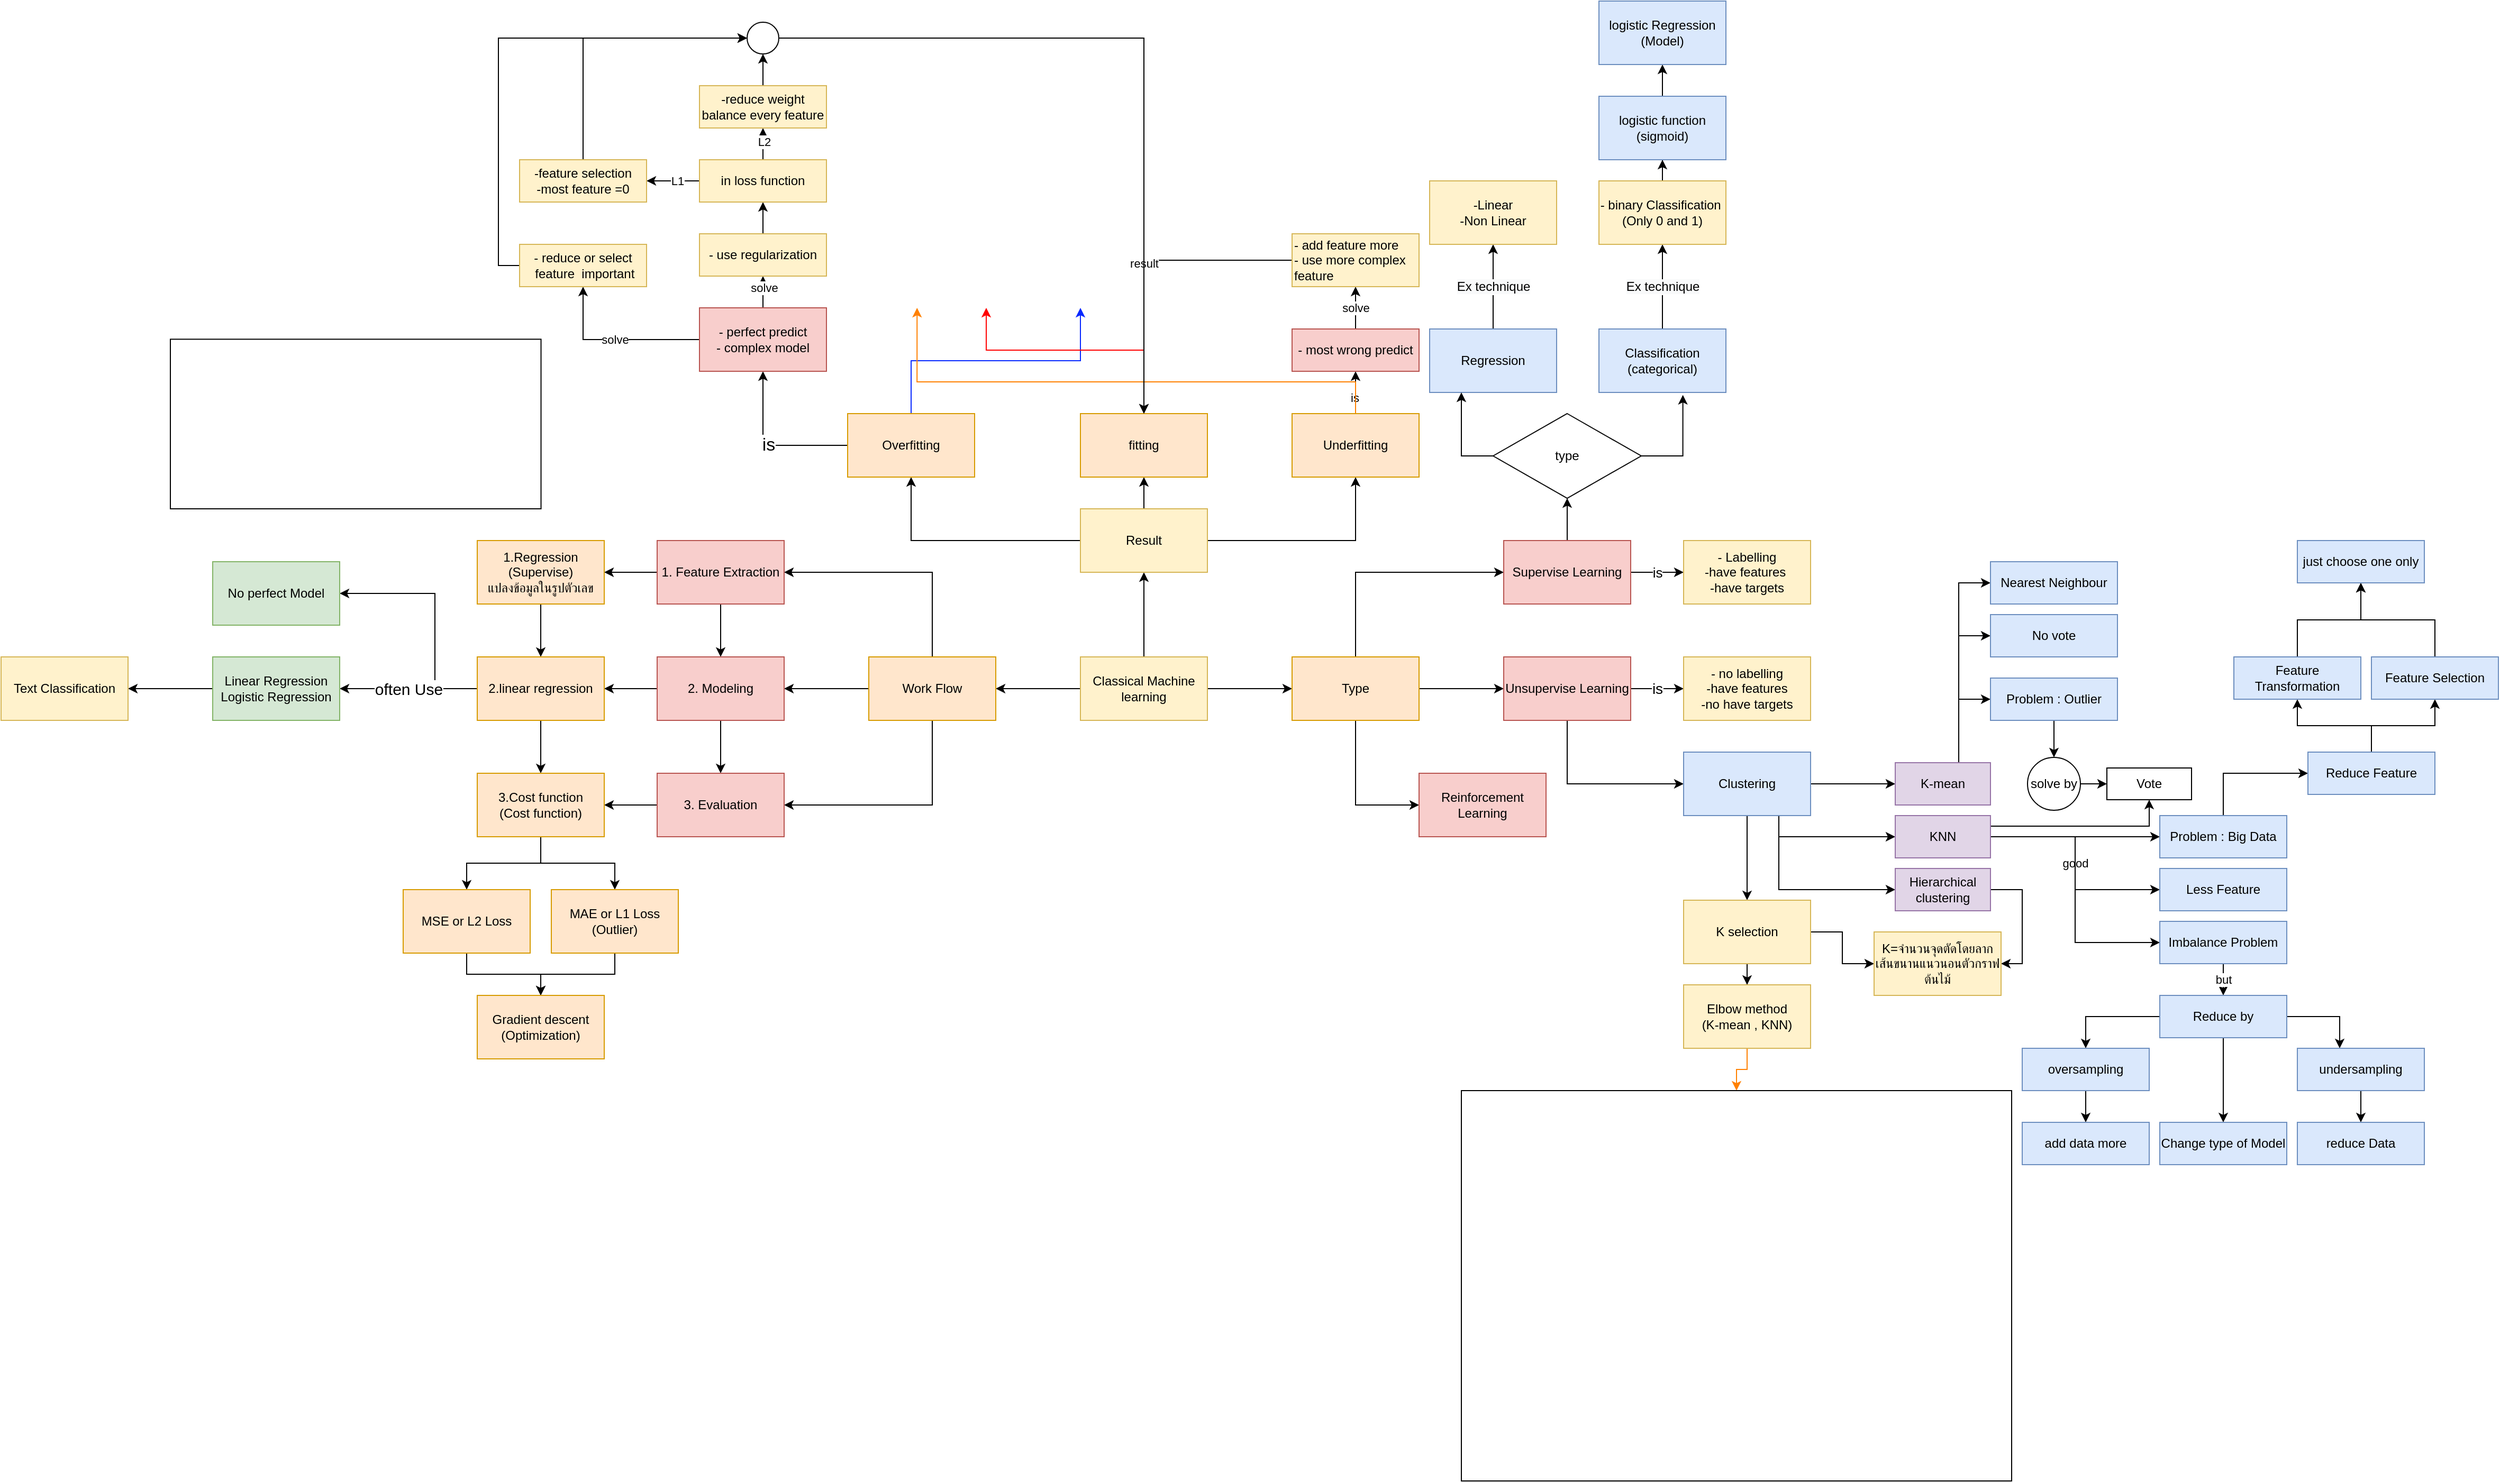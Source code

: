 <mxfile version="13.9.2" type="github">
  <diagram id="u7vMfmhDxUpjMfZTF0d0" name="Page-1">
    <mxGraphModel dx="3398" dy="2330" grid="1" gridSize="10" guides="1" tooltips="1" connect="1" arrows="1" fold="1" page="1" pageScale="1" pageWidth="850" pageHeight="1100" math="0" shadow="0">
      <root>
        <mxCell id="0" />
        <mxCell id="1" parent="0" />
        <mxCell id="d75JqOyk75VXoO-1uGtl-3" value="" style="edgeStyle=orthogonalEdgeStyle;rounded=0;orthogonalLoop=1;jettySize=auto;html=1;" parent="1" source="d75JqOyk75VXoO-1uGtl-1" target="d75JqOyk75VXoO-1uGtl-2" edge="1">
          <mxGeometry relative="1" as="geometry" />
        </mxCell>
        <mxCell id="d75JqOyk75VXoO-1uGtl-12" value="" style="edgeStyle=orthogonalEdgeStyle;rounded=0;orthogonalLoop=1;jettySize=auto;html=1;" parent="1" source="d75JqOyk75VXoO-1uGtl-1" target="d75JqOyk75VXoO-1uGtl-11" edge="1">
          <mxGeometry relative="1" as="geometry" />
        </mxCell>
        <mxCell id="d75JqOyk75VXoO-1uGtl-41" value="" style="edgeStyle=orthogonalEdgeStyle;rounded=0;orthogonalLoop=1;jettySize=auto;html=1;" parent="1" source="d75JqOyk75VXoO-1uGtl-1" target="d75JqOyk75VXoO-1uGtl-40" edge="1">
          <mxGeometry relative="1" as="geometry" />
        </mxCell>
        <mxCell id="d75JqOyk75VXoO-1uGtl-1" value="Classical Machine&lt;br&gt;learning" style="rounded=0;whiteSpace=wrap;html=1;fillColor=#fff2cc;strokeColor=#d6b656;" parent="1" vertex="1">
          <mxGeometry x="360" y="220" width="120" height="60" as="geometry" />
        </mxCell>
        <mxCell id="d75JqOyk75VXoO-1uGtl-5" value="" style="edgeStyle=orthogonalEdgeStyle;rounded=0;orthogonalLoop=1;jettySize=auto;html=1;" parent="1" source="d75JqOyk75VXoO-1uGtl-2" target="d75JqOyk75VXoO-1uGtl-4" edge="1">
          <mxGeometry relative="1" as="geometry">
            <Array as="points">
              <mxPoint x="620" y="140" />
            </Array>
          </mxGeometry>
        </mxCell>
        <mxCell id="d75JqOyk75VXoO-1uGtl-7" value="" style="edgeStyle=orthogonalEdgeStyle;rounded=0;orthogonalLoop=1;jettySize=auto;html=1;" parent="1" source="d75JqOyk75VXoO-1uGtl-2" target="d75JqOyk75VXoO-1uGtl-6" edge="1">
          <mxGeometry relative="1" as="geometry" />
        </mxCell>
        <mxCell id="d75JqOyk75VXoO-1uGtl-10" value="" style="edgeStyle=orthogonalEdgeStyle;rounded=0;orthogonalLoop=1;jettySize=auto;html=1;" parent="1" source="d75JqOyk75VXoO-1uGtl-2" target="d75JqOyk75VXoO-1uGtl-9" edge="1">
          <mxGeometry relative="1" as="geometry">
            <Array as="points">
              <mxPoint x="620" y="360" />
            </Array>
          </mxGeometry>
        </mxCell>
        <mxCell id="d75JqOyk75VXoO-1uGtl-2" value="Type" style="whiteSpace=wrap;html=1;rounded=0;fillColor=#ffe6cc;strokeColor=#d79b00;" parent="1" vertex="1">
          <mxGeometry x="560" y="220" width="120" height="60" as="geometry" />
        </mxCell>
        <mxCell id="d75JqOyk75VXoO-1uGtl-88" value="&lt;font style=&quot;font-size: 13px&quot;&gt;is&lt;/font&gt;" style="edgeStyle=orthogonalEdgeStyle;rounded=0;jumpSize=13;orthogonalLoop=1;jettySize=auto;html=1;" parent="1" source="d75JqOyk75VXoO-1uGtl-4" target="d75JqOyk75VXoO-1uGtl-87" edge="1">
          <mxGeometry relative="1" as="geometry" />
        </mxCell>
        <mxCell id="d75JqOyk75VXoO-1uGtl-101" value="" style="edgeStyle=orthogonalEdgeStyle;rounded=0;jumpSize=13;orthogonalLoop=1;jettySize=auto;html=1;" parent="1" source="d75JqOyk75VXoO-1uGtl-4" target="d75JqOyk75VXoO-1uGtl-100" edge="1">
          <mxGeometry relative="1" as="geometry" />
        </mxCell>
        <mxCell id="d75JqOyk75VXoO-1uGtl-4" value="Supervise Learning" style="whiteSpace=wrap;html=1;rounded=0;fillColor=#f8cecc;strokeColor=#b85450;" parent="1" vertex="1">
          <mxGeometry x="760" y="110" width="120" height="60" as="geometry" />
        </mxCell>
        <mxCell id="d75JqOyk75VXoO-1uGtl-90" value="&lt;font style=&quot;font-size: 14px&quot;&gt;is&lt;/font&gt;" style="edgeStyle=orthogonalEdgeStyle;rounded=0;jumpSize=13;orthogonalLoop=1;jettySize=auto;html=1;" parent="1" source="d75JqOyk75VXoO-1uGtl-6" target="d75JqOyk75VXoO-1uGtl-89" edge="1">
          <mxGeometry relative="1" as="geometry" />
        </mxCell>
        <mxCell id="HByZPsAXWkC0RNmv9mqs-2" value="" style="edgeStyle=orthogonalEdgeStyle;rounded=0;orthogonalLoop=1;jettySize=auto;html=1;entryX=0;entryY=0.5;entryDx=0;entryDy=0;" edge="1" parent="1" source="d75JqOyk75VXoO-1uGtl-6" target="HByZPsAXWkC0RNmv9mqs-1">
          <mxGeometry relative="1" as="geometry">
            <Array as="points">
              <mxPoint x="820" y="340" />
            </Array>
          </mxGeometry>
        </mxCell>
        <mxCell id="d75JqOyk75VXoO-1uGtl-6" value="Unsupervise Learning" style="whiteSpace=wrap;html=1;rounded=0;fillColor=#f8cecc;strokeColor=#b85450;" parent="1" vertex="1">
          <mxGeometry x="760" y="220" width="120" height="60" as="geometry" />
        </mxCell>
        <mxCell id="d75JqOyk75VXoO-1uGtl-9" value="Reinforcement&lt;br&gt;Learning" style="whiteSpace=wrap;html=1;rounded=0;fillColor=#f8cecc;strokeColor=#b85450;" parent="1" vertex="1">
          <mxGeometry x="680" y="330" width="120" height="60" as="geometry" />
        </mxCell>
        <mxCell id="d75JqOyk75VXoO-1uGtl-14" value="" style="edgeStyle=orthogonalEdgeStyle;rounded=0;orthogonalLoop=1;jettySize=auto;html=1;" parent="1" source="d75JqOyk75VXoO-1uGtl-11" target="d75JqOyk75VXoO-1uGtl-13" edge="1">
          <mxGeometry relative="1" as="geometry">
            <Array as="points">
              <mxPoint x="220" y="140" />
            </Array>
          </mxGeometry>
        </mxCell>
        <mxCell id="d75JqOyk75VXoO-1uGtl-16" value="" style="edgeStyle=orthogonalEdgeStyle;rounded=0;orthogonalLoop=1;jettySize=auto;html=1;" parent="1" source="d75JqOyk75VXoO-1uGtl-11" target="d75JqOyk75VXoO-1uGtl-15" edge="1">
          <mxGeometry relative="1" as="geometry">
            <Array as="points">
              <mxPoint x="160" y="250" />
            </Array>
          </mxGeometry>
        </mxCell>
        <mxCell id="d75JqOyk75VXoO-1uGtl-18" value="" style="edgeStyle=orthogonalEdgeStyle;rounded=0;orthogonalLoop=1;jettySize=auto;html=1;" parent="1" source="d75JqOyk75VXoO-1uGtl-11" target="d75JqOyk75VXoO-1uGtl-17" edge="1">
          <mxGeometry relative="1" as="geometry">
            <Array as="points">
              <mxPoint x="220" y="360" />
            </Array>
          </mxGeometry>
        </mxCell>
        <mxCell id="d75JqOyk75VXoO-1uGtl-11" value="Work Flow" style="rounded=0;whiteSpace=wrap;html=1;fillColor=#ffe6cc;strokeColor=#d79b00;" parent="1" vertex="1">
          <mxGeometry x="160" y="220" width="120" height="60" as="geometry" />
        </mxCell>
        <mxCell id="d75JqOyk75VXoO-1uGtl-19" style="edgeStyle=orthogonalEdgeStyle;rounded=0;orthogonalLoop=1;jettySize=auto;html=1;exitX=0.5;exitY=1;exitDx=0;exitDy=0;" parent="1" source="d75JqOyk75VXoO-1uGtl-13" target="d75JqOyk75VXoO-1uGtl-15" edge="1">
          <mxGeometry relative="1" as="geometry" />
        </mxCell>
        <mxCell id="d75JqOyk75VXoO-1uGtl-22" value="" style="edgeStyle=orthogonalEdgeStyle;rounded=0;orthogonalLoop=1;jettySize=auto;html=1;" parent="1" source="d75JqOyk75VXoO-1uGtl-13" target="d75JqOyk75VXoO-1uGtl-21" edge="1">
          <mxGeometry relative="1" as="geometry" />
        </mxCell>
        <mxCell id="d75JqOyk75VXoO-1uGtl-13" value="1. Feature Extraction" style="rounded=0;whiteSpace=wrap;html=1;fillColor=#f8cecc;strokeColor=#b85450;" parent="1" vertex="1">
          <mxGeometry x="-40" y="110" width="120" height="60" as="geometry" />
        </mxCell>
        <mxCell id="d75JqOyk75VXoO-1uGtl-20" style="edgeStyle=orthogonalEdgeStyle;rounded=0;orthogonalLoop=1;jettySize=auto;html=1;entryX=0.5;entryY=0;entryDx=0;entryDy=0;" parent="1" source="d75JqOyk75VXoO-1uGtl-15" target="d75JqOyk75VXoO-1uGtl-17" edge="1">
          <mxGeometry relative="1" as="geometry" />
        </mxCell>
        <mxCell id="d75JqOyk75VXoO-1uGtl-30" style="edgeStyle=orthogonalEdgeStyle;rounded=0;orthogonalLoop=1;jettySize=auto;html=1;" parent="1" source="d75JqOyk75VXoO-1uGtl-15" target="d75JqOyk75VXoO-1uGtl-23" edge="1">
          <mxGeometry relative="1" as="geometry" />
        </mxCell>
        <mxCell id="d75JqOyk75VXoO-1uGtl-15" value="2. Modeling" style="rounded=0;whiteSpace=wrap;html=1;fillColor=#f8cecc;strokeColor=#b85450;" parent="1" vertex="1">
          <mxGeometry x="-40" y="220" width="120" height="60" as="geometry" />
        </mxCell>
        <mxCell id="d75JqOyk75VXoO-1uGtl-31" value="" style="edgeStyle=orthogonalEdgeStyle;rounded=0;orthogonalLoop=1;jettySize=auto;html=1;" parent="1" source="d75JqOyk75VXoO-1uGtl-17" target="d75JqOyk75VXoO-1uGtl-28" edge="1">
          <mxGeometry relative="1" as="geometry" />
        </mxCell>
        <mxCell id="d75JqOyk75VXoO-1uGtl-17" value="3. Evaluation" style="rounded=0;whiteSpace=wrap;html=1;fillColor=#f8cecc;strokeColor=#b85450;" parent="1" vertex="1">
          <mxGeometry x="-40" y="330" width="120" height="60" as="geometry" />
        </mxCell>
        <mxCell id="d75JqOyk75VXoO-1uGtl-24" value="" style="edgeStyle=orthogonalEdgeStyle;rounded=0;orthogonalLoop=1;jettySize=auto;html=1;" parent="1" source="d75JqOyk75VXoO-1uGtl-21" target="d75JqOyk75VXoO-1uGtl-23" edge="1">
          <mxGeometry relative="1" as="geometry" />
        </mxCell>
        <mxCell id="d75JqOyk75VXoO-1uGtl-21" value="1.Regression&lt;br&gt;(Supervise)&lt;br&gt;แปลงข้อมูลในรูปตัวเลข" style="rounded=0;whiteSpace=wrap;html=1;fillColor=#ffe6cc;strokeColor=#d79b00;" parent="1" vertex="1">
          <mxGeometry x="-210" y="110" width="120" height="60" as="geometry" />
        </mxCell>
        <mxCell id="d75JqOyk75VXoO-1uGtl-32" value="" style="edgeStyle=orthogonalEdgeStyle;rounded=0;orthogonalLoop=1;jettySize=auto;html=1;" parent="1" source="d75JqOyk75VXoO-1uGtl-23" target="d75JqOyk75VXoO-1uGtl-28" edge="1">
          <mxGeometry relative="1" as="geometry" />
        </mxCell>
        <mxCell id="HByZPsAXWkC0RNmv9mqs-50" value="" style="edgeStyle=orthogonalEdgeStyle;rounded=0;orthogonalLoop=1;jettySize=auto;html=1;entryX=1;entryY=0.5;entryDx=0;entryDy=0;" edge="1" parent="1" source="d75JqOyk75VXoO-1uGtl-23" target="HByZPsAXWkC0RNmv9mqs-49">
          <mxGeometry relative="1" as="geometry">
            <Array as="points">
              <mxPoint x="-250" y="250" />
              <mxPoint x="-250" y="160" />
            </Array>
          </mxGeometry>
        </mxCell>
        <mxCell id="HByZPsAXWkC0RNmv9mqs-52" value="&lt;font style=&quot;font-size: 15px&quot;&gt;often Use&lt;/font&gt;" style="edgeStyle=orthogonalEdgeStyle;rounded=0;orthogonalLoop=1;jettySize=auto;html=1;" edge="1" parent="1" source="d75JqOyk75VXoO-1uGtl-23" target="HByZPsAXWkC0RNmv9mqs-51">
          <mxGeometry relative="1" as="geometry" />
        </mxCell>
        <mxCell id="d75JqOyk75VXoO-1uGtl-23" value="2.linear regression" style="rounded=0;whiteSpace=wrap;html=1;fillColor=#ffe6cc;strokeColor=#d79b00;" parent="1" vertex="1">
          <mxGeometry x="-210" y="220" width="120" height="60" as="geometry" />
        </mxCell>
        <mxCell id="d75JqOyk75VXoO-1uGtl-34" value="" style="edgeStyle=orthogonalEdgeStyle;rounded=0;orthogonalLoop=1;jettySize=auto;html=1;" parent="1" source="d75JqOyk75VXoO-1uGtl-28" target="d75JqOyk75VXoO-1uGtl-33" edge="1">
          <mxGeometry relative="1" as="geometry" />
        </mxCell>
        <mxCell id="d75JqOyk75VXoO-1uGtl-36" value="" style="edgeStyle=orthogonalEdgeStyle;rounded=0;orthogonalLoop=1;jettySize=auto;html=1;" parent="1" source="d75JqOyk75VXoO-1uGtl-28" target="d75JqOyk75VXoO-1uGtl-35" edge="1">
          <mxGeometry relative="1" as="geometry" />
        </mxCell>
        <mxCell id="d75JqOyk75VXoO-1uGtl-28" value="3.Cost function&lt;br&gt;(Cost function)" style="rounded=0;whiteSpace=wrap;html=1;fillColor=#ffe6cc;strokeColor=#d79b00;" parent="1" vertex="1">
          <mxGeometry x="-210" y="330" width="120" height="60" as="geometry" />
        </mxCell>
        <mxCell id="d75JqOyk75VXoO-1uGtl-39" style="edgeStyle=orthogonalEdgeStyle;rounded=0;orthogonalLoop=1;jettySize=auto;html=1;" parent="1" source="d75JqOyk75VXoO-1uGtl-33" target="d75JqOyk75VXoO-1uGtl-37" edge="1">
          <mxGeometry relative="1" as="geometry" />
        </mxCell>
        <mxCell id="d75JqOyk75VXoO-1uGtl-33" value="MSE or L2 Loss" style="rounded=0;whiteSpace=wrap;html=1;fillColor=#ffe6cc;strokeColor=#d79b00;" parent="1" vertex="1">
          <mxGeometry x="-280" y="440" width="120" height="60" as="geometry" />
        </mxCell>
        <mxCell id="d75JqOyk75VXoO-1uGtl-38" value="" style="edgeStyle=orthogonalEdgeStyle;rounded=0;orthogonalLoop=1;jettySize=auto;html=1;" parent="1" source="d75JqOyk75VXoO-1uGtl-35" target="d75JqOyk75VXoO-1uGtl-37" edge="1">
          <mxGeometry relative="1" as="geometry" />
        </mxCell>
        <mxCell id="d75JqOyk75VXoO-1uGtl-35" value="MAE or L1 Loss&lt;br&gt;(Outlier)" style="rounded=0;whiteSpace=wrap;html=1;fillColor=#ffe6cc;strokeColor=#d79b00;" parent="1" vertex="1">
          <mxGeometry x="-140" y="440" width="120" height="60" as="geometry" />
        </mxCell>
        <mxCell id="d75JqOyk75VXoO-1uGtl-37" value="Gradient descent&lt;br&gt;(Optimization)" style="rounded=0;whiteSpace=wrap;html=1;fillColor=#ffe6cc;strokeColor=#d79b00;" parent="1" vertex="1">
          <mxGeometry x="-210" y="540" width="120" height="60" as="geometry" />
        </mxCell>
        <mxCell id="d75JqOyk75VXoO-1uGtl-43" value="" style="edgeStyle=orthogonalEdgeStyle;rounded=0;orthogonalLoop=1;jettySize=auto;html=1;" parent="1" source="d75JqOyk75VXoO-1uGtl-40" target="d75JqOyk75VXoO-1uGtl-42" edge="1">
          <mxGeometry relative="1" as="geometry" />
        </mxCell>
        <mxCell id="d75JqOyk75VXoO-1uGtl-45" value="" style="edgeStyle=orthogonalEdgeStyle;rounded=0;orthogonalLoop=1;jettySize=auto;html=1;" parent="1" source="d75JqOyk75VXoO-1uGtl-40" target="d75JqOyk75VXoO-1uGtl-44" edge="1">
          <mxGeometry relative="1" as="geometry" />
        </mxCell>
        <mxCell id="d75JqOyk75VXoO-1uGtl-47" value="" style="edgeStyle=orthogonalEdgeStyle;rounded=0;orthogonalLoop=1;jettySize=auto;html=1;" parent="1" source="d75JqOyk75VXoO-1uGtl-40" target="d75JqOyk75VXoO-1uGtl-46" edge="1">
          <mxGeometry relative="1" as="geometry" />
        </mxCell>
        <mxCell id="d75JqOyk75VXoO-1uGtl-40" value="Result" style="rounded=0;whiteSpace=wrap;html=1;fillColor=#fff2cc;strokeColor=#d6b656;" parent="1" vertex="1">
          <mxGeometry x="360" y="80" width="120" height="60" as="geometry" />
        </mxCell>
        <mxCell id="d75JqOyk75VXoO-1uGtl-49" value="&lt;font style=&quot;font-size: 17px&quot;&gt;is&lt;/font&gt;" style="edgeStyle=orthogonalEdgeStyle;rounded=0;orthogonalLoop=1;jettySize=auto;html=1;jumpSize=13;" parent="1" source="d75JqOyk75VXoO-1uGtl-42" target="d75JqOyk75VXoO-1uGtl-48" edge="1">
          <mxGeometry relative="1" as="geometry" />
        </mxCell>
        <mxCell id="HByZPsAXWkC0RNmv9mqs-72" style="edgeStyle=orthogonalEdgeStyle;rounded=0;orthogonalLoop=1;jettySize=auto;html=1;strokeColor=#0829FF;" edge="1" parent="1" source="d75JqOyk75VXoO-1uGtl-42" target="HByZPsAXWkC0RNmv9mqs-71">
          <mxGeometry relative="1" as="geometry">
            <Array as="points">
              <mxPoint x="200" y="-60" />
              <mxPoint x="360" y="-60" />
            </Array>
          </mxGeometry>
        </mxCell>
        <mxCell id="d75JqOyk75VXoO-1uGtl-42" value="Overfitting" style="rounded=0;whiteSpace=wrap;html=1;fillColor=#ffe6cc;strokeColor=#d79b00;" parent="1" vertex="1">
          <mxGeometry x="140" y="-10" width="120" height="60" as="geometry" />
        </mxCell>
        <mxCell id="HByZPsAXWkC0RNmv9mqs-73" style="edgeStyle=orthogonalEdgeStyle;rounded=0;orthogonalLoop=1;jettySize=auto;html=1;strokeColor=#FF0000;" edge="1" parent="1" source="d75JqOyk75VXoO-1uGtl-44" target="HByZPsAXWkC0RNmv9mqs-71">
          <mxGeometry relative="1" as="geometry">
            <Array as="points">
              <mxPoint x="420" y="-70" />
              <mxPoint x="271" y="-70" />
            </Array>
          </mxGeometry>
        </mxCell>
        <mxCell id="d75JqOyk75VXoO-1uGtl-44" value="fitting" style="rounded=0;whiteSpace=wrap;html=1;fillColor=#ffe6cc;strokeColor=#d79b00;" parent="1" vertex="1">
          <mxGeometry x="360" y="-10" width="120" height="60" as="geometry" />
        </mxCell>
        <mxCell id="d75JqOyk75VXoO-1uGtl-66" value="" style="edgeStyle=orthogonalEdgeStyle;rounded=0;jumpSize=13;orthogonalLoop=1;jettySize=auto;html=1;" parent="1" source="d75JqOyk75VXoO-1uGtl-46" target="d75JqOyk75VXoO-1uGtl-65" edge="1">
          <mxGeometry relative="1" as="geometry" />
        </mxCell>
        <mxCell id="d75JqOyk75VXoO-1uGtl-67" value="is" style="edgeLabel;html=1;align=center;verticalAlign=middle;resizable=0;points=[];" parent="d75JqOyk75VXoO-1uGtl-66" vertex="1" connectable="0">
          <mxGeometry x="-0.22" y="1" relative="1" as="geometry">
            <mxPoint as="offset" />
          </mxGeometry>
        </mxCell>
        <mxCell id="HByZPsAXWkC0RNmv9mqs-74" style="edgeStyle=orthogonalEdgeStyle;rounded=0;orthogonalLoop=1;jettySize=auto;html=1;entryX=0.25;entryY=1;entryDx=0;entryDy=0;strokeColor=#FF8000;" edge="1" parent="1" source="d75JqOyk75VXoO-1uGtl-46" target="HByZPsAXWkC0RNmv9mqs-71">
          <mxGeometry relative="1" as="geometry">
            <Array as="points">
              <mxPoint x="620" y="-40" />
              <mxPoint x="206" y="-40" />
            </Array>
          </mxGeometry>
        </mxCell>
        <mxCell id="d75JqOyk75VXoO-1uGtl-46" value="Underfitting" style="rounded=0;whiteSpace=wrap;html=1;fillColor=#ffe6cc;strokeColor=#d79b00;" parent="1" vertex="1">
          <mxGeometry x="560" y="-10" width="120" height="60" as="geometry" />
        </mxCell>
        <mxCell id="d75JqOyk75VXoO-1uGtl-53" value="solve" style="edgeStyle=orthogonalEdgeStyle;rounded=0;jumpSize=13;orthogonalLoop=1;jettySize=auto;html=1;" parent="1" source="d75JqOyk75VXoO-1uGtl-48" target="d75JqOyk75VXoO-1uGtl-52" edge="1">
          <mxGeometry relative="1" as="geometry" />
        </mxCell>
        <mxCell id="d75JqOyk75VXoO-1uGtl-55" value="" style="edgeStyle=orthogonalEdgeStyle;rounded=0;jumpSize=13;orthogonalLoop=1;jettySize=auto;html=1;" parent="1" source="d75JqOyk75VXoO-1uGtl-48" target="d75JqOyk75VXoO-1uGtl-54" edge="1">
          <mxGeometry relative="1" as="geometry" />
        </mxCell>
        <mxCell id="d75JqOyk75VXoO-1uGtl-56" value="solve" style="edgeLabel;html=1;align=center;verticalAlign=middle;resizable=0;points=[];" parent="d75JqOyk75VXoO-1uGtl-55" vertex="1" connectable="0">
          <mxGeometry x="-0.212" y="-1" relative="1" as="geometry">
            <mxPoint as="offset" />
          </mxGeometry>
        </mxCell>
        <mxCell id="d75JqOyk75VXoO-1uGtl-48" value="- perfect predict&lt;br&gt;- complex model" style="rounded=0;whiteSpace=wrap;html=1;fillColor=#f8cecc;strokeColor=#b85450;" parent="1" vertex="1">
          <mxGeometry y="-110" width="120" height="60" as="geometry" />
        </mxCell>
        <mxCell id="d75JqOyk75VXoO-1uGtl-76" style="edgeStyle=orthogonalEdgeStyle;rounded=0;jumpSize=13;orthogonalLoop=1;jettySize=auto;html=1;entryX=0;entryY=0.5;entryDx=0;entryDy=0;" parent="1" source="d75JqOyk75VXoO-1uGtl-52" target="d75JqOyk75VXoO-1uGtl-73" edge="1">
          <mxGeometry relative="1" as="geometry">
            <Array as="points">
              <mxPoint x="-190" y="-150" />
              <mxPoint x="-190" y="-365" />
            </Array>
          </mxGeometry>
        </mxCell>
        <mxCell id="d75JqOyk75VXoO-1uGtl-52" value="- reduce or select&lt;br&gt;&amp;nbsp;feature&amp;nbsp; important" style="rounded=0;whiteSpace=wrap;html=1;fillColor=#fff2cc;strokeColor=#d6b656;" parent="1" vertex="1">
          <mxGeometry x="-170" y="-170" width="120" height="40" as="geometry" />
        </mxCell>
        <mxCell id="d75JqOyk75VXoO-1uGtl-58" value="" style="edgeStyle=orthogonalEdgeStyle;rounded=0;jumpSize=13;orthogonalLoop=1;jettySize=auto;html=1;" parent="1" source="d75JqOyk75VXoO-1uGtl-54" target="d75JqOyk75VXoO-1uGtl-57" edge="1">
          <mxGeometry relative="1" as="geometry" />
        </mxCell>
        <mxCell id="d75JqOyk75VXoO-1uGtl-54" value="- use regularization" style="rounded=0;whiteSpace=wrap;html=1;fillColor=#fff2cc;strokeColor=#d6b656;" parent="1" vertex="1">
          <mxGeometry y="-180" width="120" height="40" as="geometry" />
        </mxCell>
        <mxCell id="d75JqOyk75VXoO-1uGtl-60" value="" style="edgeStyle=orthogonalEdgeStyle;rounded=0;jumpSize=13;orthogonalLoop=1;jettySize=auto;html=1;" parent="1" source="d75JqOyk75VXoO-1uGtl-57" target="d75JqOyk75VXoO-1uGtl-59" edge="1">
          <mxGeometry relative="1" as="geometry" />
        </mxCell>
        <mxCell id="d75JqOyk75VXoO-1uGtl-61" value="L1" style="edgeLabel;html=1;align=center;verticalAlign=middle;resizable=0;points=[];" parent="d75JqOyk75VXoO-1uGtl-60" vertex="1" connectable="0">
          <mxGeometry x="-0.156" relative="1" as="geometry">
            <mxPoint as="offset" />
          </mxGeometry>
        </mxCell>
        <mxCell id="d75JqOyk75VXoO-1uGtl-63" value="" style="edgeStyle=orthogonalEdgeStyle;rounded=0;jumpSize=13;orthogonalLoop=1;jettySize=auto;html=1;" parent="1" source="d75JqOyk75VXoO-1uGtl-57" target="d75JqOyk75VXoO-1uGtl-62" edge="1">
          <mxGeometry relative="1" as="geometry" />
        </mxCell>
        <mxCell id="d75JqOyk75VXoO-1uGtl-64" value="L2" style="edgeLabel;html=1;align=center;verticalAlign=middle;resizable=0;points=[];" parent="d75JqOyk75VXoO-1uGtl-63" vertex="1" connectable="0">
          <mxGeometry x="-0.292" y="-1" relative="1" as="geometry">
            <mxPoint as="offset" />
          </mxGeometry>
        </mxCell>
        <mxCell id="d75JqOyk75VXoO-1uGtl-57" value="in loss function" style="rounded=0;whiteSpace=wrap;html=1;fillColor=#fff2cc;strokeColor=#d6b656;" parent="1" vertex="1">
          <mxGeometry y="-250" width="120" height="40" as="geometry" />
        </mxCell>
        <mxCell id="d75JqOyk75VXoO-1uGtl-75" style="edgeStyle=orthogonalEdgeStyle;rounded=0;jumpSize=13;orthogonalLoop=1;jettySize=auto;html=1;" parent="1" source="d75JqOyk75VXoO-1uGtl-59" target="d75JqOyk75VXoO-1uGtl-73" edge="1">
          <mxGeometry relative="1" as="geometry">
            <Array as="points">
              <mxPoint x="-110" y="-365" />
            </Array>
          </mxGeometry>
        </mxCell>
        <mxCell id="d75JqOyk75VXoO-1uGtl-59" value="-feature selection&lt;br&gt;-most feature =0&lt;br&gt;" style="rounded=0;whiteSpace=wrap;html=1;fillColor=#fff2cc;strokeColor=#d6b656;" parent="1" vertex="1">
          <mxGeometry x="-170" y="-250" width="120" height="40" as="geometry" />
        </mxCell>
        <mxCell id="d75JqOyk75VXoO-1uGtl-77" style="edgeStyle=orthogonalEdgeStyle;rounded=0;jumpSize=13;orthogonalLoop=1;jettySize=auto;html=1;entryX=0.5;entryY=1;entryDx=0;entryDy=0;" parent="1" source="d75JqOyk75VXoO-1uGtl-62" target="d75JqOyk75VXoO-1uGtl-73" edge="1">
          <mxGeometry relative="1" as="geometry" />
        </mxCell>
        <mxCell id="d75JqOyk75VXoO-1uGtl-62" value="-reduce weight balance every feature" style="rounded=0;whiteSpace=wrap;html=1;fillColor=#fff2cc;strokeColor=#d6b656;" parent="1" vertex="1">
          <mxGeometry y="-320" width="120" height="40" as="geometry" />
        </mxCell>
        <mxCell id="d75JqOyk75VXoO-1uGtl-69" value="solve" style="edgeStyle=orthogonalEdgeStyle;rounded=0;jumpSize=13;orthogonalLoop=1;jettySize=auto;html=1;" parent="1" source="d75JqOyk75VXoO-1uGtl-65" target="d75JqOyk75VXoO-1uGtl-68" edge="1">
          <mxGeometry relative="1" as="geometry" />
        </mxCell>
        <mxCell id="d75JqOyk75VXoO-1uGtl-65" value="- most wrong predict" style="rounded=0;whiteSpace=wrap;html=1;fillColor=#f8cecc;strokeColor=#b85450;" parent="1" vertex="1">
          <mxGeometry x="560" y="-90" width="120" height="40" as="geometry" />
        </mxCell>
        <mxCell id="d75JqOyk75VXoO-1uGtl-70" value="result" style="edgeStyle=orthogonalEdgeStyle;rounded=0;jumpSize=13;orthogonalLoop=1;jettySize=auto;html=1;" parent="1" source="d75JqOyk75VXoO-1uGtl-68" target="d75JqOyk75VXoO-1uGtl-44" edge="1">
          <mxGeometry relative="1" as="geometry" />
        </mxCell>
        <mxCell id="d75JqOyk75VXoO-1uGtl-68" value="- add feature more&lt;br&gt;&lt;div&gt;&lt;span&gt;- use more complex feature&lt;/span&gt;&lt;/div&gt;" style="rounded=0;whiteSpace=wrap;html=1;fillColor=#fff2cc;strokeColor=#d6b656;align=left;" parent="1" vertex="1">
          <mxGeometry x="560" y="-180" width="120" height="50" as="geometry" />
        </mxCell>
        <mxCell id="d75JqOyk75VXoO-1uGtl-78" style="edgeStyle=orthogonalEdgeStyle;rounded=0;jumpSize=13;orthogonalLoop=1;jettySize=auto;html=1;entryX=0.5;entryY=0;entryDx=0;entryDy=0;" parent="1" source="d75JqOyk75VXoO-1uGtl-73" target="d75JqOyk75VXoO-1uGtl-44" edge="1">
          <mxGeometry relative="1" as="geometry" />
        </mxCell>
        <mxCell id="d75JqOyk75VXoO-1uGtl-73" value="" style="ellipse;whiteSpace=wrap;html=1;aspect=fixed;" parent="1" vertex="1">
          <mxGeometry x="45" y="-380" width="30" height="30" as="geometry" />
        </mxCell>
        <mxCell id="d75JqOyk75VXoO-1uGtl-94" value="&lt;span style=&quot;color: rgb(0 , 0 , 0) ; font-family: &amp;#34;helvetica&amp;#34; ; font-size: 12px ; font-style: normal ; font-weight: 400 ; letter-spacing: normal ; text-align: center ; text-indent: 0px ; text-transform: none ; word-spacing: 0px ; background-color: rgb(248 , 249 , 250) ; display: inline ; float: none&quot;&gt;Ex technique&lt;/span&gt;" style="edgeStyle=orthogonalEdgeStyle;rounded=0;jumpSize=13;orthogonalLoop=1;jettySize=auto;html=1;" parent="1" source="d75JqOyk75VXoO-1uGtl-79" target="d75JqOyk75VXoO-1uGtl-93" edge="1">
          <mxGeometry relative="1" as="geometry" />
        </mxCell>
        <mxCell id="d75JqOyk75VXoO-1uGtl-79" value="Regression" style="whiteSpace=wrap;html=1;rounded=0;fillColor=#dae8fc;strokeColor=#6c8ebf;" parent="1" vertex="1">
          <mxGeometry x="690" y="-90" width="120" height="60" as="geometry" />
        </mxCell>
        <mxCell id="d75JqOyk75VXoO-1uGtl-92" value="&lt;span style=&quot;color: rgb(0 , 0 , 0) ; font-family: &amp;#34;helvetica&amp;#34; ; font-size: 12px ; font-style: normal ; font-weight: 400 ; letter-spacing: normal ; text-align: center ; text-indent: 0px ; text-transform: none ; word-spacing: 0px ; background-color: rgb(248 , 249 , 250) ; display: inline ; float: none&quot;&gt;Ex technique&lt;/span&gt;" style="edgeStyle=orthogonalEdgeStyle;rounded=0;jumpSize=13;orthogonalLoop=1;jettySize=auto;html=1;" parent="1" source="d75JqOyk75VXoO-1uGtl-81" target="d75JqOyk75VXoO-1uGtl-91" edge="1">
          <mxGeometry relative="1" as="geometry" />
        </mxCell>
        <mxCell id="d75JqOyk75VXoO-1uGtl-81" value="Classification&lt;br&gt;(categorical)" style="whiteSpace=wrap;html=1;rounded=0;fillColor=#dae8fc;strokeColor=#6c8ebf;" parent="1" vertex="1">
          <mxGeometry x="850" y="-90" width="120" height="60" as="geometry" />
        </mxCell>
        <mxCell id="d75JqOyk75VXoO-1uGtl-85" style="edgeStyle=orthogonalEdgeStyle;rounded=0;jumpSize=13;orthogonalLoop=1;jettySize=auto;html=1;exitX=0;exitY=0.5;exitDx=0;exitDy=0;entryX=0.25;entryY=1;entryDx=0;entryDy=0;" parent="1" source="d75JqOyk75VXoO-1uGtl-100" target="d75JqOyk75VXoO-1uGtl-79" edge="1">
          <mxGeometry relative="1" as="geometry">
            <mxPoint x="820.059" y="20.0" as="sourcePoint" />
          </mxGeometry>
        </mxCell>
        <mxCell id="d75JqOyk75VXoO-1uGtl-86" style="edgeStyle=orthogonalEdgeStyle;rounded=0;jumpSize=13;orthogonalLoop=1;jettySize=auto;html=1;exitX=1;exitY=0.5;exitDx=0;exitDy=0;entryX=0.661;entryY=1.04;entryDx=0;entryDy=0;entryPerimeter=0;" parent="1" source="d75JqOyk75VXoO-1uGtl-100" target="d75JqOyk75VXoO-1uGtl-81" edge="1">
          <mxGeometry relative="1" as="geometry">
            <mxPoint x="820.059" y="20.0" as="sourcePoint" />
          </mxGeometry>
        </mxCell>
        <mxCell id="d75JqOyk75VXoO-1uGtl-87" value="- Labelling&lt;br&gt;-have features&amp;nbsp;&lt;br&gt;-have targets" style="whiteSpace=wrap;html=1;rounded=0;fillColor=#fff2cc;strokeColor=#d6b656;" parent="1" vertex="1">
          <mxGeometry x="930" y="110" width="120" height="60" as="geometry" />
        </mxCell>
        <mxCell id="d75JqOyk75VXoO-1uGtl-89" value="- no labelling&lt;br&gt;-have features&lt;br&gt;-no have targets" style="whiteSpace=wrap;html=1;rounded=0;fillColor=#fff2cc;strokeColor=#d6b656;" parent="1" vertex="1">
          <mxGeometry x="930" y="220" width="120" height="60" as="geometry" />
        </mxCell>
        <mxCell id="d75JqOyk75VXoO-1uGtl-96" value="" style="edgeStyle=orthogonalEdgeStyle;rounded=0;jumpSize=13;orthogonalLoop=1;jettySize=auto;html=1;" parent="1" source="d75JqOyk75VXoO-1uGtl-91" target="d75JqOyk75VXoO-1uGtl-95" edge="1">
          <mxGeometry relative="1" as="geometry" />
        </mxCell>
        <mxCell id="d75JqOyk75VXoO-1uGtl-91" value="- binary Classification&amp;nbsp;&lt;br&gt;(Only 0 and 1)" style="whiteSpace=wrap;html=1;rounded=0;fillColor=#fff2cc;strokeColor=#d6b656;" parent="1" vertex="1">
          <mxGeometry x="850" y="-230" width="120" height="60" as="geometry" />
        </mxCell>
        <mxCell id="d75JqOyk75VXoO-1uGtl-93" value="-Linear&lt;br&gt;-Non Linear" style="whiteSpace=wrap;html=1;rounded=0;fillColor=#fff2cc;strokeColor=#d6b656;" parent="1" vertex="1">
          <mxGeometry x="690" y="-230" width="120" height="60" as="geometry" />
        </mxCell>
        <mxCell id="d75JqOyk75VXoO-1uGtl-98" value="" style="edgeStyle=orthogonalEdgeStyle;rounded=0;jumpSize=13;orthogonalLoop=1;jettySize=auto;html=1;" parent="1" source="d75JqOyk75VXoO-1uGtl-95" target="d75JqOyk75VXoO-1uGtl-97" edge="1">
          <mxGeometry relative="1" as="geometry" />
        </mxCell>
        <mxCell id="d75JqOyk75VXoO-1uGtl-95" value="logistic function (sigmoid)" style="whiteSpace=wrap;html=1;rounded=0;fillColor=#dae8fc;strokeColor=#6c8ebf;" parent="1" vertex="1">
          <mxGeometry x="850" y="-310" width="120" height="60" as="geometry" />
        </mxCell>
        <mxCell id="d75JqOyk75VXoO-1uGtl-97" value="logistic Regression&lt;br&gt;(Model)" style="whiteSpace=wrap;html=1;rounded=0;fillColor=#dae8fc;strokeColor=#6c8ebf;" parent="1" vertex="1">
          <mxGeometry x="850" y="-400" width="120" height="60" as="geometry" />
        </mxCell>
        <mxCell id="d75JqOyk75VXoO-1uGtl-100" value="type" style="rhombus;whiteSpace=wrap;html=1;" parent="1" vertex="1">
          <mxGeometry x="750" y="-10" width="140" height="80" as="geometry" />
        </mxCell>
        <mxCell id="d75JqOyk75VXoO-1uGtl-103" value="" style="shape=image;verticalLabelPosition=bottom;labelBackgroundColor=#ffffff;verticalAlign=top;aspect=fixed;imageAspect=0;image=https://www.ninenox.com/wp-content/uploads/2020/10/ECQDlFOWkAEJzlY.jpg;imageBorder=#000000;" parent="1" vertex="1">
          <mxGeometry x="-500" y="-80.31" width="350.26" height="160.31" as="geometry" />
        </mxCell>
        <mxCell id="HByZPsAXWkC0RNmv9mqs-4" value="" style="edgeStyle=orthogonalEdgeStyle;rounded=0;orthogonalLoop=1;jettySize=auto;html=1;" edge="1" parent="1" source="HByZPsAXWkC0RNmv9mqs-1" target="HByZPsAXWkC0RNmv9mqs-3">
          <mxGeometry relative="1" as="geometry" />
        </mxCell>
        <mxCell id="HByZPsAXWkC0RNmv9mqs-6" value="" style="edgeStyle=orthogonalEdgeStyle;rounded=0;orthogonalLoop=1;jettySize=auto;html=1;entryX=0;entryY=0.501;entryDx=0;entryDy=0;entryPerimeter=0;exitX=0.75;exitY=1;exitDx=0;exitDy=0;" edge="1" parent="1" source="HByZPsAXWkC0RNmv9mqs-1" target="HByZPsAXWkC0RNmv9mqs-5">
          <mxGeometry relative="1" as="geometry">
            <Array as="points">
              <mxPoint x="1020" y="390" />
              <mxPoint x="1130" y="390" />
            </Array>
          </mxGeometry>
        </mxCell>
        <mxCell id="HByZPsAXWkC0RNmv9mqs-8" value="" style="edgeStyle=orthogonalEdgeStyle;rounded=0;orthogonalLoop=1;jettySize=auto;html=1;entryX=0;entryY=0.5;entryDx=0;entryDy=0;" edge="1" parent="1" source="HByZPsAXWkC0RNmv9mqs-1" target="HByZPsAXWkC0RNmv9mqs-7">
          <mxGeometry relative="1" as="geometry">
            <Array as="points">
              <mxPoint x="1020" y="440" />
            </Array>
          </mxGeometry>
        </mxCell>
        <mxCell id="HByZPsAXWkC0RNmv9mqs-39" value="" style="edgeStyle=orthogonalEdgeStyle;rounded=0;orthogonalLoop=1;jettySize=auto;html=1;" edge="1" parent="1" source="HByZPsAXWkC0RNmv9mqs-1" target="HByZPsAXWkC0RNmv9mqs-38">
          <mxGeometry relative="1" as="geometry" />
        </mxCell>
        <mxCell id="HByZPsAXWkC0RNmv9mqs-1" value="Clustering" style="whiteSpace=wrap;html=1;rounded=0;fillColor=#dae8fc;strokeColor=#6c8ebf;" vertex="1" parent="1">
          <mxGeometry x="930" y="310" width="120" height="60" as="geometry" />
        </mxCell>
        <mxCell id="HByZPsAXWkC0RNmv9mqs-10" value="" style="edgeStyle=orthogonalEdgeStyle;rounded=0;orthogonalLoop=1;jettySize=auto;html=1;entryX=0;entryY=0.5;entryDx=0;entryDy=0;" edge="1" parent="1" source="HByZPsAXWkC0RNmv9mqs-3" target="HByZPsAXWkC0RNmv9mqs-9">
          <mxGeometry relative="1" as="geometry">
            <Array as="points">
              <mxPoint x="1190" y="150" />
            </Array>
          </mxGeometry>
        </mxCell>
        <mxCell id="HByZPsAXWkC0RNmv9mqs-12" value="" style="edgeStyle=orthogonalEdgeStyle;rounded=0;orthogonalLoop=1;jettySize=auto;html=1;entryX=0;entryY=0.5;entryDx=0;entryDy=0;" edge="1" parent="1" source="HByZPsAXWkC0RNmv9mqs-3" target="HByZPsAXWkC0RNmv9mqs-11">
          <mxGeometry relative="1" as="geometry">
            <Array as="points">
              <mxPoint x="1190" y="200" />
            </Array>
          </mxGeometry>
        </mxCell>
        <mxCell id="HByZPsAXWkC0RNmv9mqs-16" style="edgeStyle=orthogonalEdgeStyle;rounded=0;orthogonalLoop=1;jettySize=auto;html=1;entryX=0;entryY=0.5;entryDx=0;entryDy=0;" edge="1" parent="1" source="HByZPsAXWkC0RNmv9mqs-3" target="HByZPsAXWkC0RNmv9mqs-13">
          <mxGeometry relative="1" as="geometry">
            <Array as="points">
              <mxPoint x="1190" y="260" />
            </Array>
          </mxGeometry>
        </mxCell>
        <mxCell id="HByZPsAXWkC0RNmv9mqs-3" value="K-mean" style="whiteSpace=wrap;html=1;rounded=0;fillColor=#e1d5e7;strokeColor=#9673a6;" vertex="1" parent="1">
          <mxGeometry x="1130" y="320" width="90" height="40" as="geometry" />
        </mxCell>
        <mxCell id="HByZPsAXWkC0RNmv9mqs-23" style="edgeStyle=orthogonalEdgeStyle;rounded=0;orthogonalLoop=1;jettySize=auto;html=1;entryX=0.5;entryY=1;entryDx=0;entryDy=0;" edge="1" parent="1" source="HByZPsAXWkC0RNmv9mqs-5" target="HByZPsAXWkC0RNmv9mqs-21">
          <mxGeometry relative="1" as="geometry">
            <Array as="points">
              <mxPoint x="1370" y="380" />
            </Array>
          </mxGeometry>
        </mxCell>
        <mxCell id="HByZPsAXWkC0RNmv9mqs-28" style="edgeStyle=orthogonalEdgeStyle;rounded=0;orthogonalLoop=1;jettySize=auto;html=1;" edge="1" parent="1" source="HByZPsAXWkC0RNmv9mqs-5" target="HByZPsAXWkC0RNmv9mqs-24">
          <mxGeometry relative="1" as="geometry" />
        </mxCell>
        <mxCell id="HByZPsAXWkC0RNmv9mqs-30" value="good" style="edgeStyle=orthogonalEdgeStyle;rounded=0;orthogonalLoop=1;jettySize=auto;html=1;entryX=0;entryY=0.5;entryDx=0;entryDy=0;" edge="1" parent="1" source="HByZPsAXWkC0RNmv9mqs-5" target="HByZPsAXWkC0RNmv9mqs-29">
          <mxGeometry relative="1" as="geometry" />
        </mxCell>
        <mxCell id="HByZPsAXWkC0RNmv9mqs-56" style="edgeStyle=orthogonalEdgeStyle;rounded=0;orthogonalLoop=1;jettySize=auto;html=1;entryX=0;entryY=0.5;entryDx=0;entryDy=0;" edge="1" parent="1" source="HByZPsAXWkC0RNmv9mqs-5" target="HByZPsAXWkC0RNmv9mqs-55">
          <mxGeometry relative="1" as="geometry" />
        </mxCell>
        <mxCell id="HByZPsAXWkC0RNmv9mqs-5" value="KNN" style="whiteSpace=wrap;html=1;rounded=0;fillColor=#e1d5e7;strokeColor=#9673a6;" vertex="1" parent="1">
          <mxGeometry x="1130" y="370" width="90" height="40" as="geometry" />
        </mxCell>
        <mxCell id="HByZPsAXWkC0RNmv9mqs-46" style="edgeStyle=orthogonalEdgeStyle;rounded=0;orthogonalLoop=1;jettySize=auto;html=1;entryX=1;entryY=0.5;entryDx=0;entryDy=0;" edge="1" parent="1" source="HByZPsAXWkC0RNmv9mqs-7" target="HByZPsAXWkC0RNmv9mqs-44">
          <mxGeometry relative="1" as="geometry">
            <Array as="points">
              <mxPoint x="1250" y="440" />
              <mxPoint x="1250" y="510" />
            </Array>
          </mxGeometry>
        </mxCell>
        <mxCell id="HByZPsAXWkC0RNmv9mqs-7" value="Hierarchical clustering" style="whiteSpace=wrap;html=1;rounded=0;fillColor=#e1d5e7;strokeColor=#9673a6;" vertex="1" parent="1">
          <mxGeometry x="1130" y="420" width="90" height="40" as="geometry" />
        </mxCell>
        <mxCell id="HByZPsAXWkC0RNmv9mqs-9" value="Nearest Neighbour" style="whiteSpace=wrap;html=1;rounded=0;fillColor=#dae8fc;strokeColor=#6c8ebf;" vertex="1" parent="1">
          <mxGeometry x="1220" y="130" width="120" height="40" as="geometry" />
        </mxCell>
        <mxCell id="HByZPsAXWkC0RNmv9mqs-11" value="No vote" style="whiteSpace=wrap;html=1;rounded=0;fillColor=#dae8fc;strokeColor=#6c8ebf;" vertex="1" parent="1">
          <mxGeometry x="1220" y="180" width="120" height="40" as="geometry" />
        </mxCell>
        <mxCell id="HByZPsAXWkC0RNmv9mqs-19" style="edgeStyle=orthogonalEdgeStyle;rounded=0;orthogonalLoop=1;jettySize=auto;html=1;entryX=0.5;entryY=0;entryDx=0;entryDy=0;" edge="1" parent="1" source="HByZPsAXWkC0RNmv9mqs-13" target="HByZPsAXWkC0RNmv9mqs-18">
          <mxGeometry relative="1" as="geometry" />
        </mxCell>
        <mxCell id="HByZPsAXWkC0RNmv9mqs-13" value="Problem : Outlier" style="whiteSpace=wrap;html=1;rounded=0;fillColor=#dae8fc;strokeColor=#6c8ebf;" vertex="1" parent="1">
          <mxGeometry x="1220" y="240" width="120" height="40" as="geometry" />
        </mxCell>
        <mxCell id="HByZPsAXWkC0RNmv9mqs-22" value="" style="edgeStyle=orthogonalEdgeStyle;rounded=0;orthogonalLoop=1;jettySize=auto;html=1;" edge="1" parent="1" source="HByZPsAXWkC0RNmv9mqs-18" target="HByZPsAXWkC0RNmv9mqs-21">
          <mxGeometry relative="1" as="geometry" />
        </mxCell>
        <mxCell id="HByZPsAXWkC0RNmv9mqs-18" value="solve by" style="ellipse;whiteSpace=wrap;html=1;aspect=fixed;" vertex="1" parent="1">
          <mxGeometry x="1255" y="315" width="50" height="50" as="geometry" />
        </mxCell>
        <mxCell id="HByZPsAXWkC0RNmv9mqs-21" value="Vote" style="whiteSpace=wrap;html=1;" vertex="1" parent="1">
          <mxGeometry x="1330" y="325" width="80" height="30" as="geometry" />
        </mxCell>
        <mxCell id="HByZPsAXWkC0RNmv9mqs-26" value="" style="edgeStyle=orthogonalEdgeStyle;rounded=0;orthogonalLoop=1;jettySize=auto;html=1;entryX=0;entryY=0.5;entryDx=0;entryDy=0;" edge="1" parent="1" source="HByZPsAXWkC0RNmv9mqs-24" target="HByZPsAXWkC0RNmv9mqs-25">
          <mxGeometry relative="1" as="geometry">
            <Array as="points">
              <mxPoint x="1440" y="330" />
            </Array>
          </mxGeometry>
        </mxCell>
        <mxCell id="HByZPsAXWkC0RNmv9mqs-24" value="Problem : Big Data" style="whiteSpace=wrap;html=1;rounded=0;fillColor=#dae8fc;strokeColor=#6c8ebf;" vertex="1" parent="1">
          <mxGeometry x="1380" y="370" width="120" height="40" as="geometry" />
        </mxCell>
        <mxCell id="HByZPsAXWkC0RNmv9mqs-32" value="" style="edgeStyle=orthogonalEdgeStyle;rounded=0;orthogonalLoop=1;jettySize=auto;html=1;" edge="1" parent="1" source="HByZPsAXWkC0RNmv9mqs-25" target="HByZPsAXWkC0RNmv9mqs-31">
          <mxGeometry relative="1" as="geometry" />
        </mxCell>
        <mxCell id="HByZPsAXWkC0RNmv9mqs-34" value="" style="edgeStyle=orthogonalEdgeStyle;rounded=0;orthogonalLoop=1;jettySize=auto;html=1;" edge="1" parent="1" source="HByZPsAXWkC0RNmv9mqs-25" target="HByZPsAXWkC0RNmv9mqs-33">
          <mxGeometry relative="1" as="geometry" />
        </mxCell>
        <mxCell id="HByZPsAXWkC0RNmv9mqs-25" value="Reduce Feature" style="whiteSpace=wrap;html=1;rounded=0;fillColor=#dae8fc;strokeColor=#6c8ebf;" vertex="1" parent="1">
          <mxGeometry x="1520" y="310" width="120" height="40" as="geometry" />
        </mxCell>
        <mxCell id="HByZPsAXWkC0RNmv9mqs-29" value="Less Feature" style="whiteSpace=wrap;html=1;rounded=0;fillColor=#dae8fc;strokeColor=#6c8ebf;" vertex="1" parent="1">
          <mxGeometry x="1380" y="420" width="120" height="40" as="geometry" />
        </mxCell>
        <mxCell id="HByZPsAXWkC0RNmv9mqs-37" style="edgeStyle=orthogonalEdgeStyle;rounded=0;orthogonalLoop=1;jettySize=auto;html=1;entryX=0.5;entryY=1;entryDx=0;entryDy=0;" edge="1" parent="1" source="HByZPsAXWkC0RNmv9mqs-31" target="HByZPsAXWkC0RNmv9mqs-35">
          <mxGeometry relative="1" as="geometry" />
        </mxCell>
        <mxCell id="HByZPsAXWkC0RNmv9mqs-31" value="Feature Transformation" style="whiteSpace=wrap;html=1;rounded=0;fillColor=#dae8fc;strokeColor=#6c8ebf;" vertex="1" parent="1">
          <mxGeometry x="1450" y="220" width="120" height="40" as="geometry" />
        </mxCell>
        <mxCell id="HByZPsAXWkC0RNmv9mqs-36" value="" style="edgeStyle=orthogonalEdgeStyle;rounded=0;orthogonalLoop=1;jettySize=auto;html=1;" edge="1" parent="1" source="HByZPsAXWkC0RNmv9mqs-33" target="HByZPsAXWkC0RNmv9mqs-35">
          <mxGeometry relative="1" as="geometry" />
        </mxCell>
        <mxCell id="HByZPsAXWkC0RNmv9mqs-33" value="Feature Selection" style="whiteSpace=wrap;html=1;rounded=0;fillColor=#dae8fc;strokeColor=#6c8ebf;" vertex="1" parent="1">
          <mxGeometry x="1580" y="220" width="120" height="40" as="geometry" />
        </mxCell>
        <mxCell id="HByZPsAXWkC0RNmv9mqs-35" value="just choose one only" style="whiteSpace=wrap;html=1;rounded=0;fillColor=#dae8fc;strokeColor=#6c8ebf;" vertex="1" parent="1">
          <mxGeometry x="1510" y="110" width="120" height="40" as="geometry" />
        </mxCell>
        <mxCell id="HByZPsAXWkC0RNmv9mqs-41" value="" style="edgeStyle=orthogonalEdgeStyle;rounded=0;orthogonalLoop=1;jettySize=auto;html=1;" edge="1" parent="1" source="HByZPsAXWkC0RNmv9mqs-38" target="HByZPsAXWkC0RNmv9mqs-40">
          <mxGeometry relative="1" as="geometry" />
        </mxCell>
        <mxCell id="HByZPsAXWkC0RNmv9mqs-45" style="edgeStyle=orthogonalEdgeStyle;rounded=0;orthogonalLoop=1;jettySize=auto;html=1;entryX=0;entryY=0.5;entryDx=0;entryDy=0;" edge="1" parent="1" source="HByZPsAXWkC0RNmv9mqs-38" target="HByZPsAXWkC0RNmv9mqs-44">
          <mxGeometry relative="1" as="geometry" />
        </mxCell>
        <mxCell id="HByZPsAXWkC0RNmv9mqs-38" value="K selection" style="whiteSpace=wrap;html=1;rounded=0;fillColor=#fff2cc;strokeColor=#d6b656;" vertex="1" parent="1">
          <mxGeometry x="930" y="450" width="120" height="60" as="geometry" />
        </mxCell>
        <mxCell id="HByZPsAXWkC0RNmv9mqs-75" style="edgeStyle=orthogonalEdgeStyle;rounded=0;orthogonalLoop=1;jettySize=auto;html=1;strokeColor=#FF8000;" edge="1" parent="1" source="HByZPsAXWkC0RNmv9mqs-40" target="HByZPsAXWkC0RNmv9mqs-70">
          <mxGeometry relative="1" as="geometry" />
        </mxCell>
        <mxCell id="HByZPsAXWkC0RNmv9mqs-40" value="Elbow method&lt;br&gt;(K-mean , KNN)" style="whiteSpace=wrap;html=1;rounded=0;fillColor=#fff2cc;strokeColor=#d6b656;" vertex="1" parent="1">
          <mxGeometry x="930" y="530" width="120" height="60" as="geometry" />
        </mxCell>
        <mxCell id="HByZPsAXWkC0RNmv9mqs-44" value="K=จำนวนจุดตัดโดยลากเส้นขนานแนวนอนตัวกราฟต้นไม้" style="whiteSpace=wrap;html=1;rounded=0;fillColor=#fff2cc;strokeColor=#d6b656;" vertex="1" parent="1">
          <mxGeometry x="1110" y="480" width="120" height="60" as="geometry" />
        </mxCell>
        <mxCell id="HByZPsAXWkC0RNmv9mqs-49" value="No perfect Model" style="rounded=0;whiteSpace=wrap;html=1;fillColor=#d5e8d4;strokeColor=#82b366;" vertex="1" parent="1">
          <mxGeometry x="-460" y="130" width="120" height="60" as="geometry" />
        </mxCell>
        <mxCell id="HByZPsAXWkC0RNmv9mqs-54" value="" style="edgeStyle=orthogonalEdgeStyle;rounded=0;orthogonalLoop=1;jettySize=auto;html=1;" edge="1" parent="1" source="HByZPsAXWkC0RNmv9mqs-51" target="HByZPsAXWkC0RNmv9mqs-53">
          <mxGeometry relative="1" as="geometry" />
        </mxCell>
        <mxCell id="HByZPsAXWkC0RNmv9mqs-51" value="Linear Regression&lt;br&gt;Logistic Regression" style="rounded=0;whiteSpace=wrap;html=1;fillColor=#d5e8d4;strokeColor=#82b366;" vertex="1" parent="1">
          <mxGeometry x="-460" y="220" width="120" height="60" as="geometry" />
        </mxCell>
        <mxCell id="HByZPsAXWkC0RNmv9mqs-53" value="Text Classification" style="rounded=0;whiteSpace=wrap;html=1;fillColor=#fff2cc;strokeColor=#d6b656;" vertex="1" parent="1">
          <mxGeometry x="-660" y="220" width="120" height="60" as="geometry" />
        </mxCell>
        <mxCell id="HByZPsAXWkC0RNmv9mqs-58" value="but" style="edgeStyle=orthogonalEdgeStyle;rounded=0;orthogonalLoop=1;jettySize=auto;html=1;" edge="1" parent="1" source="HByZPsAXWkC0RNmv9mqs-55" target="HByZPsAXWkC0RNmv9mqs-57">
          <mxGeometry relative="1" as="geometry" />
        </mxCell>
        <mxCell id="HByZPsAXWkC0RNmv9mqs-55" value="Imbalance Problem" style="whiteSpace=wrap;html=1;rounded=0;fillColor=#dae8fc;strokeColor=#6c8ebf;" vertex="1" parent="1">
          <mxGeometry x="1380" y="470" width="120" height="40" as="geometry" />
        </mxCell>
        <mxCell id="HByZPsAXWkC0RNmv9mqs-60" value="" style="edgeStyle=orthogonalEdgeStyle;rounded=0;orthogonalLoop=1;jettySize=auto;html=1;" edge="1" parent="1" source="HByZPsAXWkC0RNmv9mqs-57" target="HByZPsAXWkC0RNmv9mqs-59">
          <mxGeometry relative="1" as="geometry" />
        </mxCell>
        <mxCell id="HByZPsAXWkC0RNmv9mqs-62" value="" style="edgeStyle=orthogonalEdgeStyle;rounded=0;orthogonalLoop=1;jettySize=auto;html=1;" edge="1" parent="1" source="HByZPsAXWkC0RNmv9mqs-57" target="HByZPsAXWkC0RNmv9mqs-61">
          <mxGeometry relative="1" as="geometry">
            <Array as="points">
              <mxPoint x="1440" y="560" />
              <mxPoint x="1550" y="560" />
            </Array>
          </mxGeometry>
        </mxCell>
        <mxCell id="HByZPsAXWkC0RNmv9mqs-69" value="" style="edgeStyle=orthogonalEdgeStyle;rounded=0;orthogonalLoop=1;jettySize=auto;html=1;" edge="1" parent="1" source="HByZPsAXWkC0RNmv9mqs-57" target="HByZPsAXWkC0RNmv9mqs-68">
          <mxGeometry relative="1" as="geometry" />
        </mxCell>
        <mxCell id="HByZPsAXWkC0RNmv9mqs-57" value="Reduce by" style="whiteSpace=wrap;html=1;rounded=0;fillColor=#dae8fc;strokeColor=#6c8ebf;" vertex="1" parent="1">
          <mxGeometry x="1380" y="540" width="120" height="40" as="geometry" />
        </mxCell>
        <mxCell id="HByZPsAXWkC0RNmv9mqs-65" value="" style="edgeStyle=orthogonalEdgeStyle;rounded=0;orthogonalLoop=1;jettySize=auto;html=1;" edge="1" parent="1" source="HByZPsAXWkC0RNmv9mqs-59" target="HByZPsAXWkC0RNmv9mqs-64">
          <mxGeometry relative="1" as="geometry" />
        </mxCell>
        <mxCell id="HByZPsAXWkC0RNmv9mqs-59" value="oversampling" style="whiteSpace=wrap;html=1;rounded=0;fillColor=#dae8fc;strokeColor=#6c8ebf;" vertex="1" parent="1">
          <mxGeometry x="1250" y="590" width="120" height="40" as="geometry" />
        </mxCell>
        <mxCell id="HByZPsAXWkC0RNmv9mqs-67" value="" style="edgeStyle=orthogonalEdgeStyle;rounded=0;orthogonalLoop=1;jettySize=auto;html=1;" edge="1" parent="1" source="HByZPsAXWkC0RNmv9mqs-61" target="HByZPsAXWkC0RNmv9mqs-66">
          <mxGeometry relative="1" as="geometry" />
        </mxCell>
        <mxCell id="HByZPsAXWkC0RNmv9mqs-61" value="undersampling" style="whiteSpace=wrap;html=1;rounded=0;fillColor=#dae8fc;strokeColor=#6c8ebf;" vertex="1" parent="1">
          <mxGeometry x="1510" y="590" width="120" height="40" as="geometry" />
        </mxCell>
        <mxCell id="HByZPsAXWkC0RNmv9mqs-64" value="add data more" style="whiteSpace=wrap;html=1;rounded=0;fillColor=#dae8fc;strokeColor=#6c8ebf;" vertex="1" parent="1">
          <mxGeometry x="1250" y="660" width="120" height="40" as="geometry" />
        </mxCell>
        <mxCell id="HByZPsAXWkC0RNmv9mqs-66" value="reduce Data" style="whiteSpace=wrap;html=1;rounded=0;fillColor=#dae8fc;strokeColor=#6c8ebf;" vertex="1" parent="1">
          <mxGeometry x="1510" y="660" width="120" height="40" as="geometry" />
        </mxCell>
        <mxCell id="HByZPsAXWkC0RNmv9mqs-68" value="Change type of Model" style="whiteSpace=wrap;html=1;rounded=0;fillColor=#dae8fc;strokeColor=#6c8ebf;" vertex="1" parent="1">
          <mxGeometry x="1380" y="660" width="120" height="40" as="geometry" />
        </mxCell>
        <mxCell id="HByZPsAXWkC0RNmv9mqs-70" value="" style="shape=image;verticalLabelPosition=bottom;labelBackgroundColor=#ffffff;verticalAlign=top;aspect=fixed;imageAspect=0;image=https://i1.wp.com/www.ninenox.com/wp-content/uploads/2020/11/Screen-Shot-2563-11-03-at-08.44.41-1024x727.png?resize=1024%2C727&amp;ssl=1;imageBorder=#000000;" vertex="1" parent="1">
          <mxGeometry x="720" y="630" width="520" height="369" as="geometry" />
        </mxCell>
        <mxCell id="HByZPsAXWkC0RNmv9mqs-71" value="" style="shape=image;verticalLabelPosition=bottom;labelBackgroundColor=#ffffff;verticalAlign=top;aspect=fixed;imageAspect=0;image=https://i0.wp.com/www.ninenox.com/wp-content/uploads/2020/11/Screen-Shot-2563-11-02-at-09.15.11-1-300x120.png?resize=300%2C120&amp;ssl=1;" vertex="1" parent="1">
          <mxGeometry x="140" y="-215" width="262.5" height="105" as="geometry" />
        </mxCell>
      </root>
    </mxGraphModel>
  </diagram>
</mxfile>
